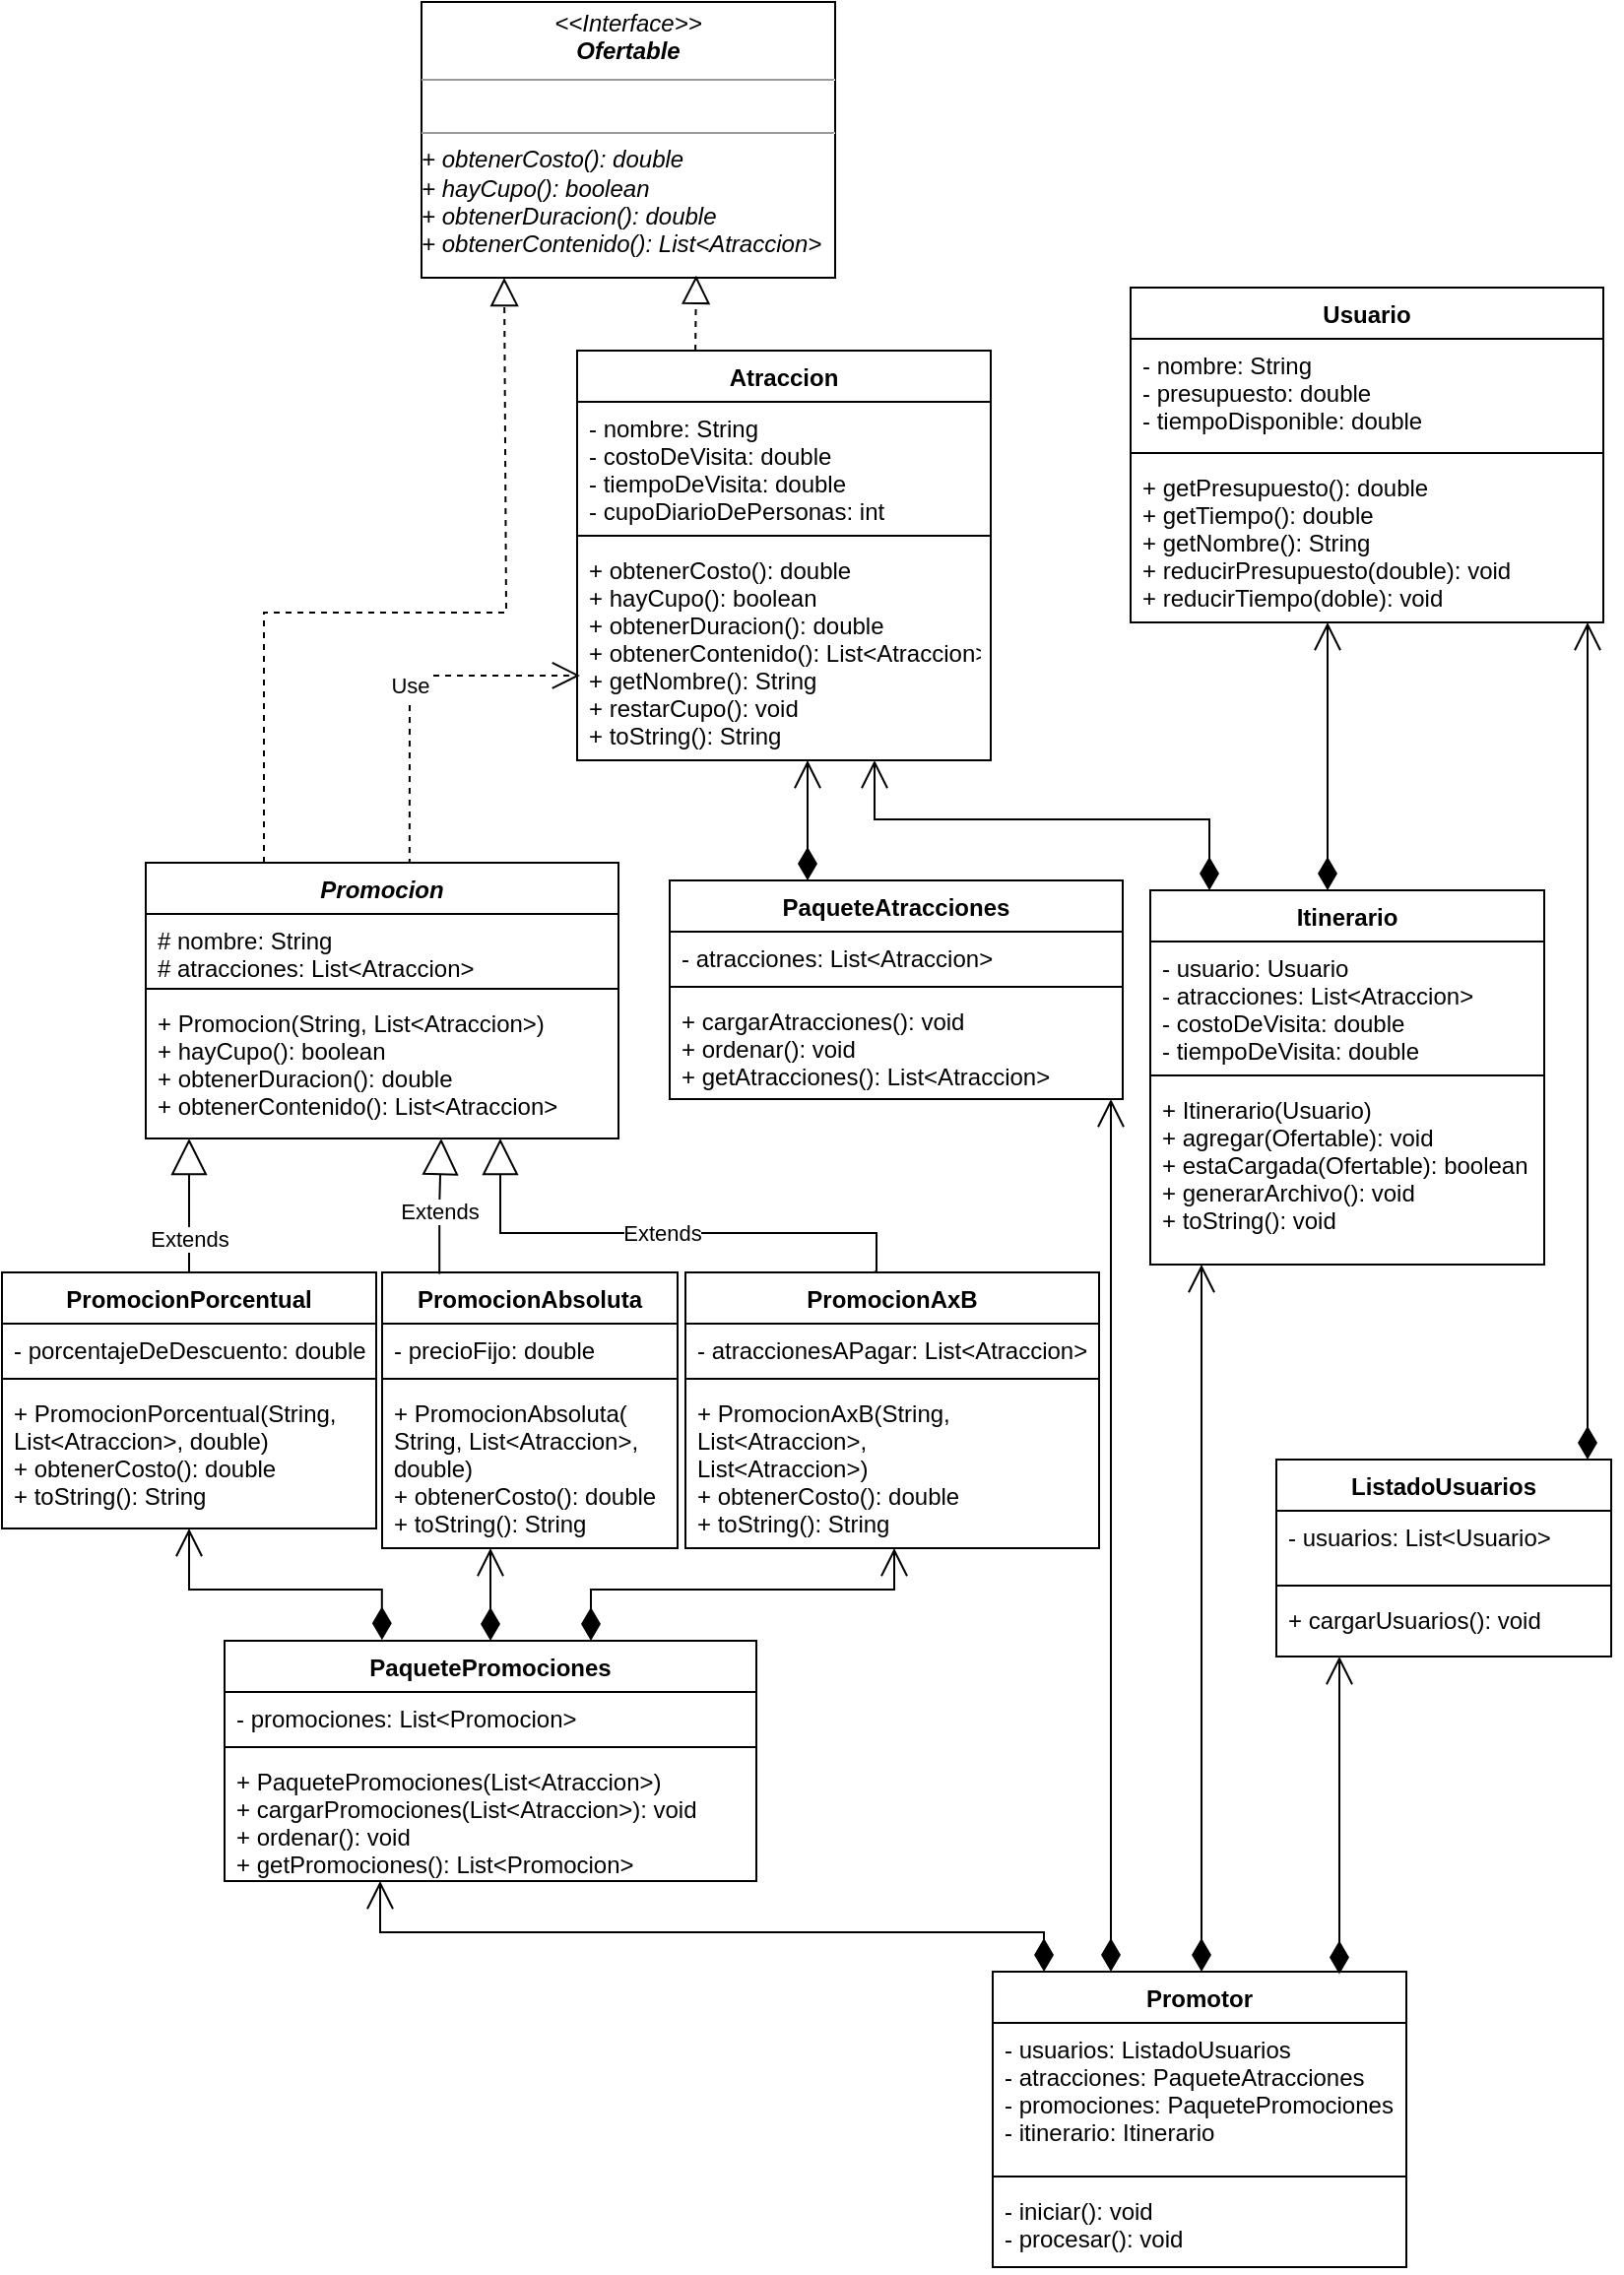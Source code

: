 <mxfile version="15.5.8" type="github">
  <diagram id="C5RBs43oDa-KdzZeNtuy" name="Page-1">
    <mxGraphModel dx="1296" dy="534" grid="1" gridSize="1" guides="1" tooltips="1" connect="1" arrows="1" fold="1" page="1" pageScale="1" pageWidth="827" pageHeight="1169" math="0" shadow="0">
      <root>
        <mxCell id="WIyWlLk6GJQsqaUBKTNV-0" />
        <mxCell id="WIyWlLk6GJQsqaUBKTNV-1" parent="WIyWlLk6GJQsqaUBKTNV-0" />
        <mxCell id="d5JQqAXogFZWU4qqZTbF-0" value="Atraccion" style="swimlane;fontStyle=1;align=center;verticalAlign=top;childLayout=stackLayout;horizontal=1;startSize=26;horizontalStack=0;resizeParent=1;resizeParentMax=0;resizeLast=0;collapsible=1;marginBottom=0;" parent="WIyWlLk6GJQsqaUBKTNV-1" vertex="1">
          <mxGeometry x="293" y="186" width="210" height="208" as="geometry" />
        </mxCell>
        <mxCell id="d5JQqAXogFZWU4qqZTbF-1" value="- nombre: String&#xa;- costoDeVisita: double&#xa;- tiempoDeVisita: double&#xa;- cupoDiarioDePersonas: int" style="text;strokeColor=none;fillColor=none;align=left;verticalAlign=top;spacingLeft=4;spacingRight=4;overflow=hidden;rotatable=0;points=[[0,0.5],[1,0.5]];portConstraint=eastwest;" parent="d5JQqAXogFZWU4qqZTbF-0" vertex="1">
          <mxGeometry y="26" width="210" height="64" as="geometry" />
        </mxCell>
        <mxCell id="d5JQqAXogFZWU4qqZTbF-2" value="" style="line;strokeWidth=1;fillColor=none;align=left;verticalAlign=middle;spacingTop=-1;spacingLeft=3;spacingRight=3;rotatable=0;labelPosition=right;points=[];portConstraint=eastwest;" parent="d5JQqAXogFZWU4qqZTbF-0" vertex="1">
          <mxGeometry y="90" width="210" height="8" as="geometry" />
        </mxCell>
        <mxCell id="d5JQqAXogFZWU4qqZTbF-3" value="+ obtenerCosto(): double&#xa;+ hayCupo(): boolean&#xa;+ obtenerDuracion(): double&#xa;+ obtenerContenido(): List&lt;Atraccion&gt;&#xa;+ getNombre(): String&#xa;+ restarCupo(): void&#xa;+ toString(): String" style="text;strokeColor=none;fillColor=none;align=left;verticalAlign=top;spacingLeft=4;spacingRight=4;overflow=hidden;rotatable=0;points=[[0,0.5],[1,0.5]];portConstraint=eastwest;" parent="d5JQqAXogFZWU4qqZTbF-0" vertex="1">
          <mxGeometry y="98" width="210" height="110" as="geometry" />
        </mxCell>
        <mxCell id="d5JQqAXogFZWU4qqZTbF-4" value="Usuario" style="swimlane;fontStyle=1;align=center;verticalAlign=top;childLayout=stackLayout;horizontal=1;startSize=26;horizontalStack=0;resizeParent=1;resizeParentMax=0;resizeLast=0;collapsible=1;marginBottom=0;" parent="WIyWlLk6GJQsqaUBKTNV-1" vertex="1">
          <mxGeometry x="574" y="154" width="240" height="170" as="geometry" />
        </mxCell>
        <mxCell id="d5JQqAXogFZWU4qqZTbF-5" value="- nombre: String&#xa;- presupuesto: double&#xa;- tiempoDisponible: double&#xa;" style="text;strokeColor=none;fillColor=none;align=left;verticalAlign=top;spacingLeft=4;spacingRight=4;overflow=hidden;rotatable=0;points=[[0,0.5],[1,0.5]];portConstraint=eastwest;" parent="d5JQqAXogFZWU4qqZTbF-4" vertex="1">
          <mxGeometry y="26" width="240" height="54" as="geometry" />
        </mxCell>
        <mxCell id="d5JQqAXogFZWU4qqZTbF-6" value="" style="line;strokeWidth=1;fillColor=none;align=left;verticalAlign=middle;spacingTop=-1;spacingLeft=3;spacingRight=3;rotatable=0;labelPosition=right;points=[];portConstraint=eastwest;" parent="d5JQqAXogFZWU4qqZTbF-4" vertex="1">
          <mxGeometry y="80" width="240" height="8" as="geometry" />
        </mxCell>
        <mxCell id="d5JQqAXogFZWU4qqZTbF-7" value="+ getPresupuesto(): double&#xa;+ getTiempo(): double&#xa;+ getNombre(): String&#xa;+ reducirPresupuesto(double): void&#xa;+ reducirTiempo(doble): void" style="text;strokeColor=none;fillColor=none;align=left;verticalAlign=top;spacingLeft=4;spacingRight=4;overflow=hidden;rotatable=0;points=[[0,0.5],[1,0.5]];portConstraint=eastwest;" parent="d5JQqAXogFZWU4qqZTbF-4" vertex="1">
          <mxGeometry y="88" width="240" height="82" as="geometry" />
        </mxCell>
        <mxCell id="d5JQqAXogFZWU4qqZTbF-8" value="Itinerario" style="swimlane;fontStyle=1;align=center;verticalAlign=top;childLayout=stackLayout;horizontal=1;startSize=26;horizontalStack=0;resizeParent=1;resizeParentMax=0;resizeLast=0;collapsible=1;marginBottom=0;" parent="WIyWlLk6GJQsqaUBKTNV-1" vertex="1">
          <mxGeometry x="584" y="460" width="200" height="190" as="geometry" />
        </mxCell>
        <mxCell id="d5JQqAXogFZWU4qqZTbF-9" value="- usuario: Usuario&#xa;- atracciones: List&lt;Atraccion&gt;&#xa;- costoDeVisita: double&#xa;- tiempoDeVisita: double" style="text;strokeColor=none;fillColor=none;align=left;verticalAlign=top;spacingLeft=4;spacingRight=4;overflow=hidden;rotatable=0;points=[[0,0.5],[1,0.5]];portConstraint=eastwest;" parent="d5JQqAXogFZWU4qqZTbF-8" vertex="1">
          <mxGeometry y="26" width="200" height="64" as="geometry" />
        </mxCell>
        <mxCell id="d5JQqAXogFZWU4qqZTbF-10" value="" style="line;strokeWidth=1;fillColor=none;align=left;verticalAlign=middle;spacingTop=-1;spacingLeft=3;spacingRight=3;rotatable=0;labelPosition=right;points=[];portConstraint=eastwest;" parent="d5JQqAXogFZWU4qqZTbF-8" vertex="1">
          <mxGeometry y="90" width="200" height="8" as="geometry" />
        </mxCell>
        <mxCell id="d5JQqAXogFZWU4qqZTbF-11" value="+ Itinerario(Usuario)&#xa;+ agregar(Ofertable): void&#xa;+ estaCargada(Ofertable): boolean&#xa;+ generarArchivo(): void&#xa;+ toString(): void" style="text;strokeColor=none;fillColor=none;align=left;verticalAlign=top;spacingLeft=4;spacingRight=4;overflow=hidden;rotatable=0;points=[[0,0.5],[1,0.5]];portConstraint=eastwest;" parent="d5JQqAXogFZWU4qqZTbF-8" vertex="1">
          <mxGeometry y="98" width="200" height="92" as="geometry" />
        </mxCell>
        <mxCell id="d5JQqAXogFZWU4qqZTbF-12" value="PromocionPorcentual" style="swimlane;fontStyle=1;align=center;verticalAlign=top;childLayout=stackLayout;horizontal=1;startSize=26;horizontalStack=0;resizeParent=1;resizeParentMax=0;resizeLast=0;collapsible=1;marginBottom=0;" parent="WIyWlLk6GJQsqaUBKTNV-1" vertex="1">
          <mxGeometry x="1" y="654" width="190" height="130" as="geometry">
            <mxRectangle y="710" width="160" height="26" as="alternateBounds" />
          </mxGeometry>
        </mxCell>
        <mxCell id="d5JQqAXogFZWU4qqZTbF-13" value="- porcentajeDeDescuento: double" style="text;strokeColor=none;fillColor=none;align=left;verticalAlign=top;spacingLeft=4;spacingRight=4;overflow=hidden;rotatable=0;points=[[0,0.5],[1,0.5]];portConstraint=eastwest;" parent="d5JQqAXogFZWU4qqZTbF-12" vertex="1">
          <mxGeometry y="26" width="190" height="24" as="geometry" />
        </mxCell>
        <mxCell id="d5JQqAXogFZWU4qqZTbF-14" value="" style="line;strokeWidth=1;fillColor=none;align=left;verticalAlign=middle;spacingTop=-1;spacingLeft=3;spacingRight=3;rotatable=0;labelPosition=right;points=[];portConstraint=eastwest;" parent="d5JQqAXogFZWU4qqZTbF-12" vertex="1">
          <mxGeometry y="50" width="190" height="8" as="geometry" />
        </mxCell>
        <mxCell id="d5JQqAXogFZWU4qqZTbF-15" value="+ PromocionPorcentual(String,&#xa;List&lt;Atraccion&gt;, double)&#xa;+ obtenerCosto(): double&#xa;+ toString(): String" style="text;strokeColor=none;fillColor=none;align=left;verticalAlign=top;spacingLeft=4;spacingRight=4;overflow=hidden;rotatable=0;points=[[0,0.5],[1,0.5]];portConstraint=eastwest;" parent="d5JQqAXogFZWU4qqZTbF-12" vertex="1">
          <mxGeometry y="58" width="190" height="72" as="geometry" />
        </mxCell>
        <mxCell id="d5JQqAXogFZWU4qqZTbF-16" value="PromocionAbsoluta" style="swimlane;fontStyle=1;align=center;verticalAlign=top;childLayout=stackLayout;horizontal=1;startSize=26;horizontalStack=0;resizeParent=1;resizeParentMax=0;resizeLast=0;collapsible=1;marginBottom=0;" parent="WIyWlLk6GJQsqaUBKTNV-1" vertex="1">
          <mxGeometry x="194" y="654" width="150" height="140" as="geometry" />
        </mxCell>
        <mxCell id="d5JQqAXogFZWU4qqZTbF-17" value="- precioFijo: double" style="text;strokeColor=none;fillColor=none;align=left;verticalAlign=top;spacingLeft=4;spacingRight=4;overflow=hidden;rotatable=0;points=[[0,0.5],[1,0.5]];portConstraint=eastwest;" parent="d5JQqAXogFZWU4qqZTbF-16" vertex="1">
          <mxGeometry y="26" width="150" height="24" as="geometry" />
        </mxCell>
        <mxCell id="d5JQqAXogFZWU4qqZTbF-18" value="" style="line;strokeWidth=1;fillColor=none;align=left;verticalAlign=middle;spacingTop=-1;spacingLeft=3;spacingRight=3;rotatable=0;labelPosition=right;points=[];portConstraint=eastwest;" parent="d5JQqAXogFZWU4qqZTbF-16" vertex="1">
          <mxGeometry y="50" width="150" height="8" as="geometry" />
        </mxCell>
        <mxCell id="d5JQqAXogFZWU4qqZTbF-19" value="+ PromocionAbsoluta(&#xa;String, List&lt;Atraccion&gt;,&#xa;double)&#xa;+ obtenerCosto(): double&#xa;+ toString(): String" style="text;strokeColor=none;fillColor=none;align=left;verticalAlign=top;spacingLeft=4;spacingRight=4;overflow=hidden;rotatable=0;points=[[0,0.5],[1,0.5]];portConstraint=eastwest;" parent="d5JQqAXogFZWU4qqZTbF-16" vertex="1">
          <mxGeometry y="58" width="150" height="82" as="geometry" />
        </mxCell>
        <mxCell id="d5JQqAXogFZWU4qqZTbF-20" value="PromocionAxB" style="swimlane;fontStyle=1;align=center;verticalAlign=top;childLayout=stackLayout;horizontal=1;startSize=26;horizontalStack=0;resizeParent=1;resizeParentMax=0;resizeLast=0;collapsible=1;marginBottom=0;" parent="WIyWlLk6GJQsqaUBKTNV-1" vertex="1">
          <mxGeometry x="348" y="654" width="210" height="140" as="geometry" />
        </mxCell>
        <mxCell id="d5JQqAXogFZWU4qqZTbF-21" value="- atraccionesAPagar: List&lt;Atraccion&gt;" style="text;strokeColor=none;fillColor=none;align=left;verticalAlign=top;spacingLeft=4;spacingRight=4;overflow=hidden;rotatable=0;points=[[0,0.5],[1,0.5]];portConstraint=eastwest;" parent="d5JQqAXogFZWU4qqZTbF-20" vertex="1">
          <mxGeometry y="26" width="210" height="24" as="geometry" />
        </mxCell>
        <mxCell id="d5JQqAXogFZWU4qqZTbF-22" value="" style="line;strokeWidth=1;fillColor=none;align=left;verticalAlign=middle;spacingTop=-1;spacingLeft=3;spacingRight=3;rotatable=0;labelPosition=right;points=[];portConstraint=eastwest;" parent="d5JQqAXogFZWU4qqZTbF-20" vertex="1">
          <mxGeometry y="50" width="210" height="8" as="geometry" />
        </mxCell>
        <mxCell id="d5JQqAXogFZWU4qqZTbF-23" value="+ PromocionAxB(String, &#xa;List&lt;Atraccion&gt;, &#xa;List&lt;Atraccion&gt;)&#xa;+ obtenerCosto(): double&#xa;+ toString(): String" style="text;strokeColor=none;fillColor=none;align=left;verticalAlign=top;spacingLeft=4;spacingRight=4;overflow=hidden;rotatable=0;points=[[0,0.5],[1,0.5]];portConstraint=eastwest;" parent="d5JQqAXogFZWU4qqZTbF-20" vertex="1">
          <mxGeometry y="58" width="210" height="82" as="geometry" />
        </mxCell>
        <mxCell id="d5JQqAXogFZWU4qqZTbF-24" value="Extends" style="endArrow=block;endSize=16;endFill=0;html=1;rounded=0;edgeStyle=orthogonalEdgeStyle;" parent="WIyWlLk6GJQsqaUBKTNV-1" source="d5JQqAXogFZWU4qqZTbF-12" target="d5JQqAXogFZWU4qqZTbF-58" edge="1">
          <mxGeometry x="-0.5" width="160" relative="1" as="geometry">
            <mxPoint x="84" y="759" as="sourcePoint" />
            <mxPoint x="139" y="669" as="targetPoint" />
            <Array as="points">
              <mxPoint x="114" y="689" />
              <mxPoint x="114" y="689" />
            </Array>
            <mxPoint as="offset" />
          </mxGeometry>
        </mxCell>
        <mxCell id="d5JQqAXogFZWU4qqZTbF-25" value="Extends" style="endArrow=block;endSize=16;endFill=0;html=1;rounded=0;edgeStyle=orthogonalEdgeStyle;exitX=0.194;exitY=0.005;exitDx=0;exitDy=0;exitPerimeter=0;entryX=0.625;entryY=1;entryDx=0;entryDy=0;entryPerimeter=0;" parent="WIyWlLk6GJQsqaUBKTNV-1" source="d5JQqAXogFZWU4qqZTbF-16" target="d5JQqAXogFZWU4qqZTbF-61" edge="1">
          <mxGeometry x="-0.015" y="-3" width="160" relative="1" as="geometry">
            <mxPoint x="224" y="719" as="sourcePoint" />
            <mxPoint x="224" y="641" as="targetPoint" />
            <Array as="points" />
            <mxPoint as="offset" />
          </mxGeometry>
        </mxCell>
        <mxCell id="d5JQqAXogFZWU4qqZTbF-26" value="Extends" style="endArrow=block;endSize=16;endFill=0;html=1;rounded=0;edgeStyle=orthogonalEdgeStyle;exitX=0.456;exitY=-0.002;exitDx=0;exitDy=0;exitPerimeter=0;" parent="WIyWlLk6GJQsqaUBKTNV-1" source="d5JQqAXogFZWU4qqZTbF-20" target="d5JQqAXogFZWU4qqZTbF-58" edge="1">
          <mxGeometry width="160" relative="1" as="geometry">
            <mxPoint x="445" y="679" as="sourcePoint" />
            <mxPoint x="154" y="329" as="targetPoint" />
            <Array as="points">
              <mxPoint x="445" y="634" />
              <mxPoint x="254" y="634" />
            </Array>
          </mxGeometry>
        </mxCell>
        <mxCell id="d5JQqAXogFZWU4qqZTbF-27" value="" style="endArrow=open;html=1;endSize=12;startArrow=diamondThin;startSize=14;startFill=1;edgeStyle=orthogonalEdgeStyle;align=left;verticalAlign=bottom;rounded=0;" parent="WIyWlLk6GJQsqaUBKTNV-1" source="d5JQqAXogFZWU4qqZTbF-8" target="d5JQqAXogFZWU4qqZTbF-4" edge="1">
          <mxGeometry x="-1" y="3" relative="1" as="geometry">
            <mxPoint x="714" y="449" as="sourcePoint" />
            <mxPoint x="704" y="309" as="targetPoint" />
            <Array as="points">
              <mxPoint x="674" y="419" />
              <mxPoint x="674" y="419" />
            </Array>
          </mxGeometry>
        </mxCell>
        <mxCell id="d5JQqAXogFZWU4qqZTbF-28" value="" style="endArrow=open;html=1;endSize=12;startArrow=diamondThin;startSize=14;startFill=1;edgeStyle=orthogonalEdgeStyle;align=left;verticalAlign=bottom;rounded=0;" parent="WIyWlLk6GJQsqaUBKTNV-1" source="d5JQqAXogFZWU4qqZTbF-8" target="d5JQqAXogFZWU4qqZTbF-0" edge="1">
          <mxGeometry x="-1" y="3" relative="1" as="geometry">
            <mxPoint x="724" y="608" as="sourcePoint" />
            <mxPoint x="444" y="359" as="targetPoint" />
            <Array as="points">
              <mxPoint x="614" y="424" />
              <mxPoint x="444" y="424" />
            </Array>
          </mxGeometry>
        </mxCell>
        <mxCell id="d5JQqAXogFZWU4qqZTbF-29" value="Promotor" style="swimlane;fontStyle=1;align=center;verticalAlign=top;childLayout=stackLayout;horizontal=1;startSize=26;horizontalStack=0;resizeParent=1;resizeParentMax=0;resizeLast=0;collapsible=1;marginBottom=0;" parent="WIyWlLk6GJQsqaUBKTNV-1" vertex="1">
          <mxGeometry x="504" y="1009" width="210" height="150" as="geometry" />
        </mxCell>
        <mxCell id="d5JQqAXogFZWU4qqZTbF-30" value="- usuarios: ListadoUsuarios&#xa;- atracciones: PaqueteAtracciones&#xa;- promociones: PaquetePromociones&#xa;- itinerario: Itinerario" style="text;strokeColor=none;fillColor=none;align=left;verticalAlign=top;spacingLeft=4;spacingRight=4;overflow=hidden;rotatable=0;points=[[0,0.5],[1,0.5]];portConstraint=eastwest;" parent="d5JQqAXogFZWU4qqZTbF-29" vertex="1">
          <mxGeometry y="26" width="210" height="74" as="geometry" />
        </mxCell>
        <mxCell id="d5JQqAXogFZWU4qqZTbF-31" value="" style="line;strokeWidth=1;fillColor=none;align=left;verticalAlign=middle;spacingTop=-1;spacingLeft=3;spacingRight=3;rotatable=0;labelPosition=right;points=[];portConstraint=eastwest;" parent="d5JQqAXogFZWU4qqZTbF-29" vertex="1">
          <mxGeometry y="100" width="210" height="8" as="geometry" />
        </mxCell>
        <mxCell id="d5JQqAXogFZWU4qqZTbF-32" value="- iniciar(): void&#xa;- procesar(): void&#xa;" style="text;strokeColor=none;fillColor=none;align=left;verticalAlign=top;spacingLeft=4;spacingRight=4;overflow=hidden;rotatable=0;points=[[0,0.5],[1,0.5]];portConstraint=eastwest;" parent="d5JQqAXogFZWU4qqZTbF-29" vertex="1">
          <mxGeometry y="108" width="210" height="42" as="geometry" />
        </mxCell>
        <mxCell id="d5JQqAXogFZWU4qqZTbF-33" value="PaqueteAtracciones" style="swimlane;fontStyle=1;align=center;verticalAlign=top;childLayout=stackLayout;horizontal=1;startSize=26;horizontalStack=0;resizeParent=1;resizeParentMax=0;resizeLast=0;collapsible=1;marginBottom=0;" parent="WIyWlLk6GJQsqaUBKTNV-1" vertex="1">
          <mxGeometry x="340" y="455" width="230" height="111" as="geometry" />
        </mxCell>
        <mxCell id="d5JQqAXogFZWU4qqZTbF-34" value="- atracciones: List&lt;Atraccion&gt; " style="text;strokeColor=none;fillColor=none;align=left;verticalAlign=top;spacingLeft=4;spacingRight=4;overflow=hidden;rotatable=0;points=[[0,0.5],[1,0.5]];portConstraint=eastwest;" parent="d5JQqAXogFZWU4qqZTbF-33" vertex="1">
          <mxGeometry y="26" width="230" height="24" as="geometry" />
        </mxCell>
        <mxCell id="d5JQqAXogFZWU4qqZTbF-35" value="" style="line;strokeWidth=1;fillColor=none;align=left;verticalAlign=middle;spacingTop=-1;spacingLeft=3;spacingRight=3;rotatable=0;labelPosition=right;points=[];portConstraint=eastwest;" parent="d5JQqAXogFZWU4qqZTbF-33" vertex="1">
          <mxGeometry y="50" width="230" height="8" as="geometry" />
        </mxCell>
        <mxCell id="d5JQqAXogFZWU4qqZTbF-36" value="+ cargarAtracciones(): void&#xa;+ ordenar(): void&#xa;+ getAtracciones(): List&lt;Atraccion&gt;" style="text;strokeColor=none;fillColor=none;align=left;verticalAlign=top;spacingLeft=4;spacingRight=4;overflow=hidden;rotatable=0;points=[[0,0.5],[1,0.5]];portConstraint=eastwest;" parent="d5JQqAXogFZWU4qqZTbF-33" vertex="1">
          <mxGeometry y="58" width="230" height="53" as="geometry" />
        </mxCell>
        <mxCell id="d5JQqAXogFZWU4qqZTbF-37" value="PaquetePromociones" style="swimlane;fontStyle=1;align=center;verticalAlign=top;childLayout=stackLayout;horizontal=1;startSize=26;horizontalStack=0;resizeParent=1;resizeParentMax=0;resizeLast=0;collapsible=1;marginBottom=0;" parent="WIyWlLk6GJQsqaUBKTNV-1" vertex="1">
          <mxGeometry x="114" y="841" width="270" height="122" as="geometry" />
        </mxCell>
        <mxCell id="d5JQqAXogFZWU4qqZTbF-38" value="- promociones: List&lt;Promocion&gt;" style="text;strokeColor=none;fillColor=none;align=left;verticalAlign=top;spacingLeft=4;spacingRight=4;overflow=hidden;rotatable=0;points=[[0,0.5],[1,0.5]];portConstraint=eastwest;" parent="d5JQqAXogFZWU4qqZTbF-37" vertex="1">
          <mxGeometry y="26" width="270" height="24" as="geometry" />
        </mxCell>
        <mxCell id="d5JQqAXogFZWU4qqZTbF-39" value="" style="line;strokeWidth=1;fillColor=none;align=left;verticalAlign=middle;spacingTop=-1;spacingLeft=3;spacingRight=3;rotatable=0;labelPosition=right;points=[];portConstraint=eastwest;" parent="d5JQqAXogFZWU4qqZTbF-37" vertex="1">
          <mxGeometry y="50" width="270" height="8" as="geometry" />
        </mxCell>
        <mxCell id="d5JQqAXogFZWU4qqZTbF-40" value="+ PaquetePromociones(List&lt;Atraccion&gt;)&#xa;+ cargarPromociones(List&lt;Atraccion&gt;): void&#xa;+ ordenar(): void&#xa;+ getPromociones(): List&lt;Promocion&gt;" style="text;strokeColor=none;fillColor=none;align=left;verticalAlign=top;spacingLeft=4;spacingRight=4;overflow=hidden;rotatable=0;points=[[0,0.5],[1,0.5]];portConstraint=eastwest;" parent="d5JQqAXogFZWU4qqZTbF-37" vertex="1">
          <mxGeometry y="58" width="270" height="64" as="geometry" />
        </mxCell>
        <mxCell id="d5JQqAXogFZWU4qqZTbF-41" value="ListadoUsuarios" style="swimlane;fontStyle=1;align=center;verticalAlign=top;childLayout=stackLayout;horizontal=1;startSize=26;horizontalStack=0;resizeParent=1;resizeParentMax=0;resizeLast=0;collapsible=1;marginBottom=0;" parent="WIyWlLk6GJQsqaUBKTNV-1" vertex="1">
          <mxGeometry x="648" y="749" width="170" height="100" as="geometry" />
        </mxCell>
        <mxCell id="d5JQqAXogFZWU4qqZTbF-42" value="- usuarios: List&lt;Usuario&gt;" style="text;strokeColor=none;fillColor=none;align=left;verticalAlign=top;spacingLeft=4;spacingRight=4;overflow=hidden;rotatable=0;points=[[0,0.5],[1,0.5]];portConstraint=eastwest;" parent="d5JQqAXogFZWU4qqZTbF-41" vertex="1">
          <mxGeometry y="26" width="170" height="34" as="geometry" />
        </mxCell>
        <mxCell id="d5JQqAXogFZWU4qqZTbF-43" value="" style="line;strokeWidth=1;fillColor=none;align=left;verticalAlign=middle;spacingTop=-1;spacingLeft=3;spacingRight=3;rotatable=0;labelPosition=right;points=[];portConstraint=eastwest;" parent="d5JQqAXogFZWU4qqZTbF-41" vertex="1">
          <mxGeometry y="60" width="170" height="8" as="geometry" />
        </mxCell>
        <mxCell id="d5JQqAXogFZWU4qqZTbF-44" value="+ cargarUsuarios(): void&#xa;" style="text;strokeColor=none;fillColor=none;align=left;verticalAlign=top;spacingLeft=4;spacingRight=4;overflow=hidden;rotatable=0;points=[[0,0.5],[1,0.5]];portConstraint=eastwest;" parent="d5JQqAXogFZWU4qqZTbF-41" vertex="1">
          <mxGeometry y="68" width="170" height="32" as="geometry" />
        </mxCell>
        <mxCell id="d5JQqAXogFZWU4qqZTbF-45" value="" style="endArrow=open;html=1;endSize=12;startArrow=diamondThin;startSize=14;startFill=1;edgeStyle=orthogonalEdgeStyle;align=left;verticalAlign=bottom;rounded=0;" parent="WIyWlLk6GJQsqaUBKTNV-1" source="d5JQqAXogFZWU4qqZTbF-29" target="d5JQqAXogFZWU4qqZTbF-11" edge="1">
          <mxGeometry x="-1" y="3" relative="1" as="geometry">
            <mxPoint x="604" y="935" as="sourcePoint" />
            <mxPoint x="605" y="699" as="targetPoint" />
            <Array as="points">
              <mxPoint x="610" y="817" />
              <mxPoint x="610" y="817" />
            </Array>
          </mxGeometry>
        </mxCell>
        <mxCell id="d5JQqAXogFZWU4qqZTbF-46" value="" style="endArrow=open;html=1;endSize=12;startArrow=diamondThin;startSize=14;startFill=1;edgeStyle=orthogonalEdgeStyle;align=left;verticalAlign=bottom;rounded=0;" parent="WIyWlLk6GJQsqaUBKTNV-1" source="d5JQqAXogFZWU4qqZTbF-41" target="d5JQqAXogFZWU4qqZTbF-4" edge="1">
          <mxGeometry x="-1" y="3" relative="1" as="geometry">
            <mxPoint x="764" y="899" as="sourcePoint" />
            <mxPoint x="764" y="329" as="targetPoint" />
            <Array as="points">
              <mxPoint x="806" y="561" />
              <mxPoint x="806" y="561" />
            </Array>
          </mxGeometry>
        </mxCell>
        <mxCell id="d5JQqAXogFZWU4qqZTbF-47" value="" style="endArrow=open;html=1;endSize=12;startArrow=diamondThin;startSize=14;startFill=1;edgeStyle=orthogonalEdgeStyle;align=left;verticalAlign=bottom;rounded=0;" parent="WIyWlLk6GJQsqaUBKTNV-1" source="d5JQqAXogFZWU4qqZTbF-33" target="d5JQqAXogFZWU4qqZTbF-0" edge="1">
          <mxGeometry x="-1" y="3" relative="1" as="geometry">
            <mxPoint x="624" y="519" as="sourcePoint" />
            <mxPoint x="379" y="289" as="targetPoint" />
            <Array as="points">
              <mxPoint x="410" y="400" />
              <mxPoint x="410" y="400" />
            </Array>
          </mxGeometry>
        </mxCell>
        <mxCell id="d5JQqAXogFZWU4qqZTbF-48" value="" style="endArrow=open;html=1;endSize=12;startArrow=diamondThin;startSize=14;startFill=1;edgeStyle=orthogonalEdgeStyle;align=left;verticalAlign=bottom;rounded=0;exitX=0.124;exitY=0;exitDx=0;exitDy=0;exitPerimeter=0;" parent="WIyWlLk6GJQsqaUBKTNV-1" source="d5JQqAXogFZWU4qqZTbF-29" target="d5JQqAXogFZWU4qqZTbF-37" edge="1">
          <mxGeometry x="-1" y="3" relative="1" as="geometry">
            <mxPoint x="530" y="939" as="sourcePoint" />
            <mxPoint x="192.82" y="828.996" as="targetPoint" />
            <Array as="points">
              <mxPoint x="530" y="989" />
              <mxPoint x="193" y="989" />
            </Array>
          </mxGeometry>
        </mxCell>
        <mxCell id="d5JQqAXogFZWU4qqZTbF-49" value="" style="endArrow=open;html=1;endSize=12;startArrow=diamondThin;startSize=14;startFill=1;edgeStyle=orthogonalEdgeStyle;align=left;verticalAlign=bottom;rounded=0;exitX=0.838;exitY=0.008;exitDx=0;exitDy=0;exitPerimeter=0;" parent="WIyWlLk6GJQsqaUBKTNV-1" source="d5JQqAXogFZWU4qqZTbF-29" target="d5JQqAXogFZWU4qqZTbF-41" edge="1">
          <mxGeometry x="-1" y="3" relative="1" as="geometry">
            <mxPoint x="675" y="1002" as="sourcePoint" />
            <mxPoint x="734" y="818.996" as="targetPoint" />
            <Array as="points">
              <mxPoint x="680" y="986" />
              <mxPoint x="680" y="986" />
            </Array>
          </mxGeometry>
        </mxCell>
        <mxCell id="d5JQqAXogFZWU4qqZTbF-50" value="" style="endArrow=open;html=1;endSize=12;startArrow=diamondThin;startSize=14;startFill=1;edgeStyle=orthogonalEdgeStyle;align=left;verticalAlign=bottom;rounded=0;" parent="WIyWlLk6GJQsqaUBKTNV-1" source="d5JQqAXogFZWU4qqZTbF-37" target="d5JQqAXogFZWU4qqZTbF-20" edge="1">
          <mxGeometry x="-1" y="3" relative="1" as="geometry">
            <mxPoint x="190" y="739" as="sourcePoint" />
            <mxPoint x="294.0" y="608.996" as="targetPoint" />
            <Array as="points">
              <mxPoint x="300" y="815" />
              <mxPoint x="454" y="815" />
            </Array>
          </mxGeometry>
        </mxCell>
        <mxCell id="d5JQqAXogFZWU4qqZTbF-51" value="" style="endArrow=open;html=1;endSize=12;startArrow=diamondThin;startSize=14;startFill=1;edgeStyle=orthogonalEdgeStyle;align=left;verticalAlign=bottom;rounded=0;exitX=0.296;exitY=-0.003;exitDx=0;exitDy=0;exitPerimeter=0;" parent="WIyWlLk6GJQsqaUBKTNV-1" source="d5JQqAXogFZWU4qqZTbF-37" target="d5JQqAXogFZWU4qqZTbF-12" edge="1">
          <mxGeometry relative="1" as="geometry">
            <mxPoint x="194" y="838" as="sourcePoint" />
            <mxPoint x="104" y="668.996" as="targetPoint" />
            <Array as="points">
              <mxPoint x="194" y="815" />
              <mxPoint x="96" y="815" />
            </Array>
          </mxGeometry>
        </mxCell>
        <mxCell id="d5JQqAXogFZWU4qqZTbF-52" value="" style="endArrow=open;html=1;endSize=12;startArrow=diamondThin;startSize=14;startFill=1;edgeStyle=orthogonalEdgeStyle;align=left;verticalAlign=bottom;rounded=0;" parent="WIyWlLk6GJQsqaUBKTNV-1" source="d5JQqAXogFZWU4qqZTbF-37" target="d5JQqAXogFZWU4qqZTbF-16" edge="1">
          <mxGeometry x="-1" y="3" relative="1" as="geometry">
            <mxPoint x="234.87" y="911.92" as="sourcePoint" />
            <mxPoint x="234.0" y="658.996" as="targetPoint" />
            <Array as="points">
              <mxPoint x="269" y="889" />
              <mxPoint x="269" y="889" />
            </Array>
          </mxGeometry>
        </mxCell>
        <mxCell id="d5JQqAXogFZWU4qqZTbF-53" value="" style="endArrow=open;html=1;endSize=12;startArrow=diamondThin;startSize=14;startFill=1;edgeStyle=orthogonalEdgeStyle;align=left;verticalAlign=bottom;rounded=0;" parent="WIyWlLk6GJQsqaUBKTNV-1" source="d5JQqAXogFZWU4qqZTbF-29" target="d5JQqAXogFZWU4qqZTbF-33" edge="1">
          <mxGeometry x="-1" y="3" relative="1" as="geometry">
            <mxPoint x="564" y="939" as="sourcePoint" />
            <mxPoint x="564" y="871" as="targetPoint" />
            <Array as="points">
              <mxPoint x="564" y="769" />
              <mxPoint x="564" y="769" />
            </Array>
          </mxGeometry>
        </mxCell>
        <mxCell id="d5JQqAXogFZWU4qqZTbF-54" value="&lt;p style=&quot;margin: 0px ; margin-top: 4px ; text-align: center&quot;&gt;&lt;span&gt;&amp;lt;&amp;lt;Interface&amp;gt;&amp;gt;&lt;/span&gt;&lt;br&gt;&lt;b&gt;Ofertable&lt;/b&gt;&lt;/p&gt;&lt;hr size=&quot;1&quot;&gt;&lt;p style=&quot;margin: 0px ; margin-left: 4px&quot;&gt;&amp;nbsp;&lt;/p&gt;&lt;hr size=&quot;1&quot;&gt;&lt;span&gt;+ obtenerCosto(): double&lt;/span&gt;&lt;br&gt;+ hayCupo(): boolean&lt;br&gt;&lt;span&gt;+ obtenerDuracion(): double&lt;/span&gt;&lt;br&gt;&lt;p style=&quot;margin: 0px 0px 0px 4px&quot;&gt;&lt;/p&gt;+ obtenerContenido(): List&amp;lt;Atraccion&amp;gt;&lt;br&gt;&lt;div style=&quot;padding: 0px ; margin: 0px&quot;&gt;&lt;br style=&quot;padding: 0px ; margin: 0px&quot;&gt;&lt;/div&gt;" style="verticalAlign=top;align=left;overflow=fill;fontSize=12;fontFamily=Helvetica;html=1;fontStyle=2" parent="WIyWlLk6GJQsqaUBKTNV-1" vertex="1">
          <mxGeometry x="214" y="9" width="210" height="140" as="geometry" />
        </mxCell>
        <mxCell id="d5JQqAXogFZWU4qqZTbF-55" value="" style="endArrow=block;dashed=1;endFill=0;endSize=12;html=1;rounded=0;entryX=0.2;entryY=1;entryDx=0;entryDy=0;exitX=0.25;exitY=0;exitDx=0;exitDy=0;exitPerimeter=0;entryPerimeter=0;" parent="WIyWlLk6GJQsqaUBKTNV-1" source="d5JQqAXogFZWU4qqZTbF-58" target="d5JQqAXogFZWU4qqZTbF-54" edge="1">
          <mxGeometry width="160" relative="1" as="geometry">
            <mxPoint x="324" y="569" as="sourcePoint" />
            <mxPoint x="484" y="569" as="targetPoint" />
            <Array as="points">
              <mxPoint x="134" y="319" />
              <mxPoint x="194" y="319" />
              <mxPoint x="257" y="319" />
            </Array>
          </mxGeometry>
        </mxCell>
        <mxCell id="d5JQqAXogFZWU4qqZTbF-56" value="" style="endArrow=block;dashed=1;endFill=0;endSize=12;html=1;rounded=0;exitX=0.286;exitY=0;exitDx=0;exitDy=0;exitPerimeter=0;entryX=0.664;entryY=0.992;entryDx=0;entryDy=0;entryPerimeter=0;" parent="WIyWlLk6GJQsqaUBKTNV-1" source="d5JQqAXogFZWU4qqZTbF-0" target="d5JQqAXogFZWU4qqZTbF-54" edge="1">
          <mxGeometry width="160" relative="1" as="geometry">
            <mxPoint x="84" y="349" as="sourcePoint" />
            <mxPoint x="354" y="239" as="targetPoint" />
          </mxGeometry>
        </mxCell>
        <mxCell id="d5JQqAXogFZWU4qqZTbF-57" value="Use" style="endArrow=open;endSize=12;dashed=1;html=1;rounded=0;startArrow=none;exitX=0.558;exitY=0.007;exitDx=0;exitDy=0;exitPerimeter=0;entryX=0.007;entryY=0.609;entryDx=0;entryDy=0;entryPerimeter=0;" parent="WIyWlLk6GJQsqaUBKTNV-1" source="d5JQqAXogFZWU4qqZTbF-58" target="d5JQqAXogFZWU4qqZTbF-3" edge="1">
          <mxGeometry width="160" relative="1" as="geometry">
            <mxPoint x="214" y="519.0" as="sourcePoint" />
            <mxPoint x="474" y="559" as="targetPoint" />
            <Array as="points">
              <mxPoint x="208" y="351" />
            </Array>
          </mxGeometry>
        </mxCell>
        <mxCell id="d5JQqAXogFZWU4qqZTbF-58" value="Promocion" style="swimlane;fontStyle=3;align=center;verticalAlign=top;childLayout=stackLayout;horizontal=1;startSize=26;horizontalStack=0;resizeParent=1;resizeParentMax=0;resizeLast=0;collapsible=1;marginBottom=0;" parent="WIyWlLk6GJQsqaUBKTNV-1" vertex="1">
          <mxGeometry x="74" y="446" width="240" height="140" as="geometry" />
        </mxCell>
        <mxCell id="d5JQqAXogFZWU4qqZTbF-59" value="# nombre: String&#xa;# atracciones: List&lt;Atraccion&gt; " style="text;strokeColor=none;fillColor=none;align=left;verticalAlign=top;spacingLeft=4;spacingRight=4;overflow=hidden;rotatable=0;points=[[0,0.5],[1,0.5]];portConstraint=eastwest;" parent="d5JQqAXogFZWU4qqZTbF-58" vertex="1">
          <mxGeometry y="26" width="240" height="34" as="geometry" />
        </mxCell>
        <mxCell id="d5JQqAXogFZWU4qqZTbF-60" value="" style="line;strokeWidth=1;fillColor=none;align=left;verticalAlign=middle;spacingTop=-1;spacingLeft=3;spacingRight=3;rotatable=0;labelPosition=right;points=[];portConstraint=eastwest;" parent="d5JQqAXogFZWU4qqZTbF-58" vertex="1">
          <mxGeometry y="60" width="240" height="8" as="geometry" />
        </mxCell>
        <mxCell id="d5JQqAXogFZWU4qqZTbF-61" value="+ Promocion(String, List&lt;Atraccion&gt;)&#xa;+ hayCupo(): boolean&#xa;+ obtenerDuracion(): double&#xa;+ obtenerContenido(): List&lt;Atraccion&gt;" style="text;strokeColor=none;fillColor=none;align=left;verticalAlign=top;spacingLeft=4;spacingRight=4;overflow=hidden;rotatable=0;points=[[0,0.5],[1,0.5]];portConstraint=eastwest;fontStyle=0" parent="d5JQqAXogFZWU4qqZTbF-58" vertex="1">
          <mxGeometry y="68" width="240" height="72" as="geometry" />
        </mxCell>
      </root>
    </mxGraphModel>
  </diagram>
</mxfile>
